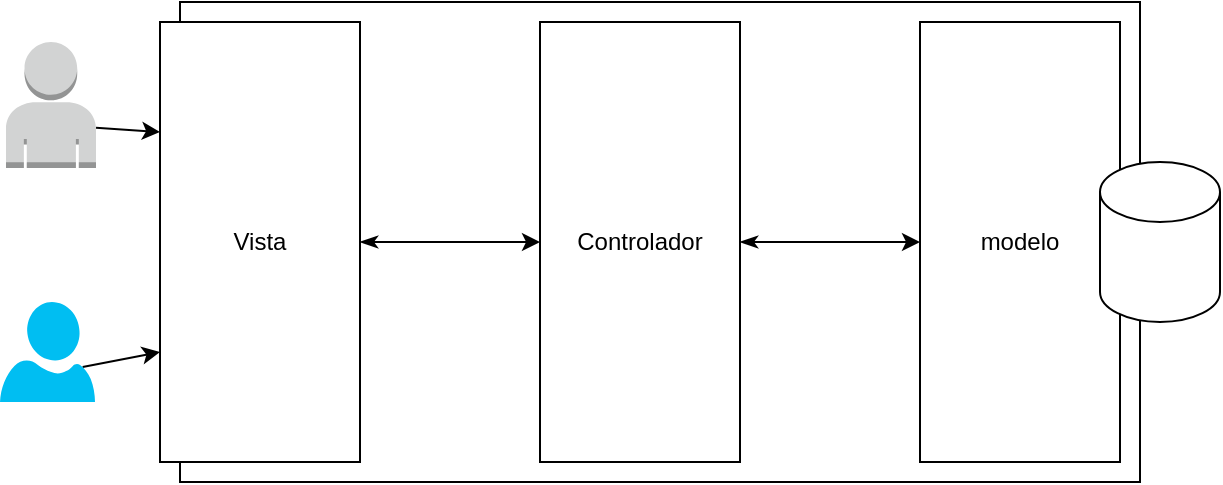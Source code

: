 <mxfile>
    <diagram id="6rBA5iI41XLioatg5_-5" name="Page-1">
        <mxGraphModel dx="844" dy="244" grid="1" gridSize="10" guides="1" tooltips="1" connect="1" arrows="1" fold="1" page="1" pageScale="1" pageWidth="850" pageHeight="1100" math="0" shadow="0">
            <root>
                <mxCell id="0"/>
                <mxCell id="1" parent="0"/>
                <mxCell id="8" style="edgeStyle=none;html=1;exitX=0.87;exitY=0.65;exitDx=0;exitDy=0;exitPerimeter=0;entryX=0;entryY=0.75;entryDx=0;entryDy=0;" edge="1" parent="1" source="2" target="6">
                    <mxGeometry relative="1" as="geometry"/>
                </mxCell>
                <mxCell id="2" value="" style="verticalLabelPosition=bottom;html=1;verticalAlign=top;align=center;strokeColor=none;fillColor=#00BEF2;shape=mxgraph.azure.user;" vertex="1" parent="1">
                    <mxGeometry x="30" y="190" width="47.5" height="50" as="geometry"/>
                </mxCell>
                <mxCell id="3" value="" style="rounded=0;whiteSpace=wrap;html=1;" vertex="1" parent="1">
                    <mxGeometry x="120" y="40" width="480" height="240" as="geometry"/>
                </mxCell>
                <mxCell id="7" style="edgeStyle=none;html=1;exitX=1;exitY=0.68;exitDx=0;exitDy=0;exitPerimeter=0;entryX=0;entryY=0.25;entryDx=0;entryDy=0;" edge="1" parent="1" source="4" target="6">
                    <mxGeometry relative="1" as="geometry"/>
                </mxCell>
                <mxCell id="4" value="" style="outlineConnect=0;dashed=0;verticalLabelPosition=bottom;verticalAlign=top;align=center;html=1;shape=mxgraph.aws3.user;fillColor=#D2D3D3;gradientColor=none;" vertex="1" parent="1">
                    <mxGeometry x="33" y="60" width="45" height="63" as="geometry"/>
                </mxCell>
                <mxCell id="10" style="edgeStyle=none;html=1;exitX=1;exitY=0.5;exitDx=0;exitDy=0;entryX=0;entryY=0.5;entryDx=0;entryDy=0;startArrow=classicThin;startFill=1;" edge="1" parent="1" source="6" target="9">
                    <mxGeometry relative="1" as="geometry"/>
                </mxCell>
                <mxCell id="6" value="Vista" style="rounded=0;whiteSpace=wrap;html=1;" vertex="1" parent="1">
                    <mxGeometry x="110" y="50" width="100" height="220" as="geometry"/>
                </mxCell>
                <mxCell id="12" style="edgeStyle=none;html=1;exitX=1;exitY=0.5;exitDx=0;exitDy=0;startArrow=classicThin;startFill=1;" edge="1" parent="1" source="9" target="11">
                    <mxGeometry relative="1" as="geometry"/>
                </mxCell>
                <mxCell id="9" value="Controlador" style="rounded=0;whiteSpace=wrap;html=1;" vertex="1" parent="1">
                    <mxGeometry x="300" y="50" width="100" height="220" as="geometry"/>
                </mxCell>
                <mxCell id="11" value="modelo" style="rounded=0;whiteSpace=wrap;html=1;" vertex="1" parent="1">
                    <mxGeometry x="490" y="50" width="100" height="220" as="geometry"/>
                </mxCell>
                <mxCell id="5" value="" style="shape=cylinder3;whiteSpace=wrap;html=1;boundedLbl=1;backgroundOutline=1;size=15;" vertex="1" parent="1">
                    <mxGeometry x="580" y="120" width="60" height="80" as="geometry"/>
                </mxCell>
            </root>
        </mxGraphModel>
    </diagram>
</mxfile>